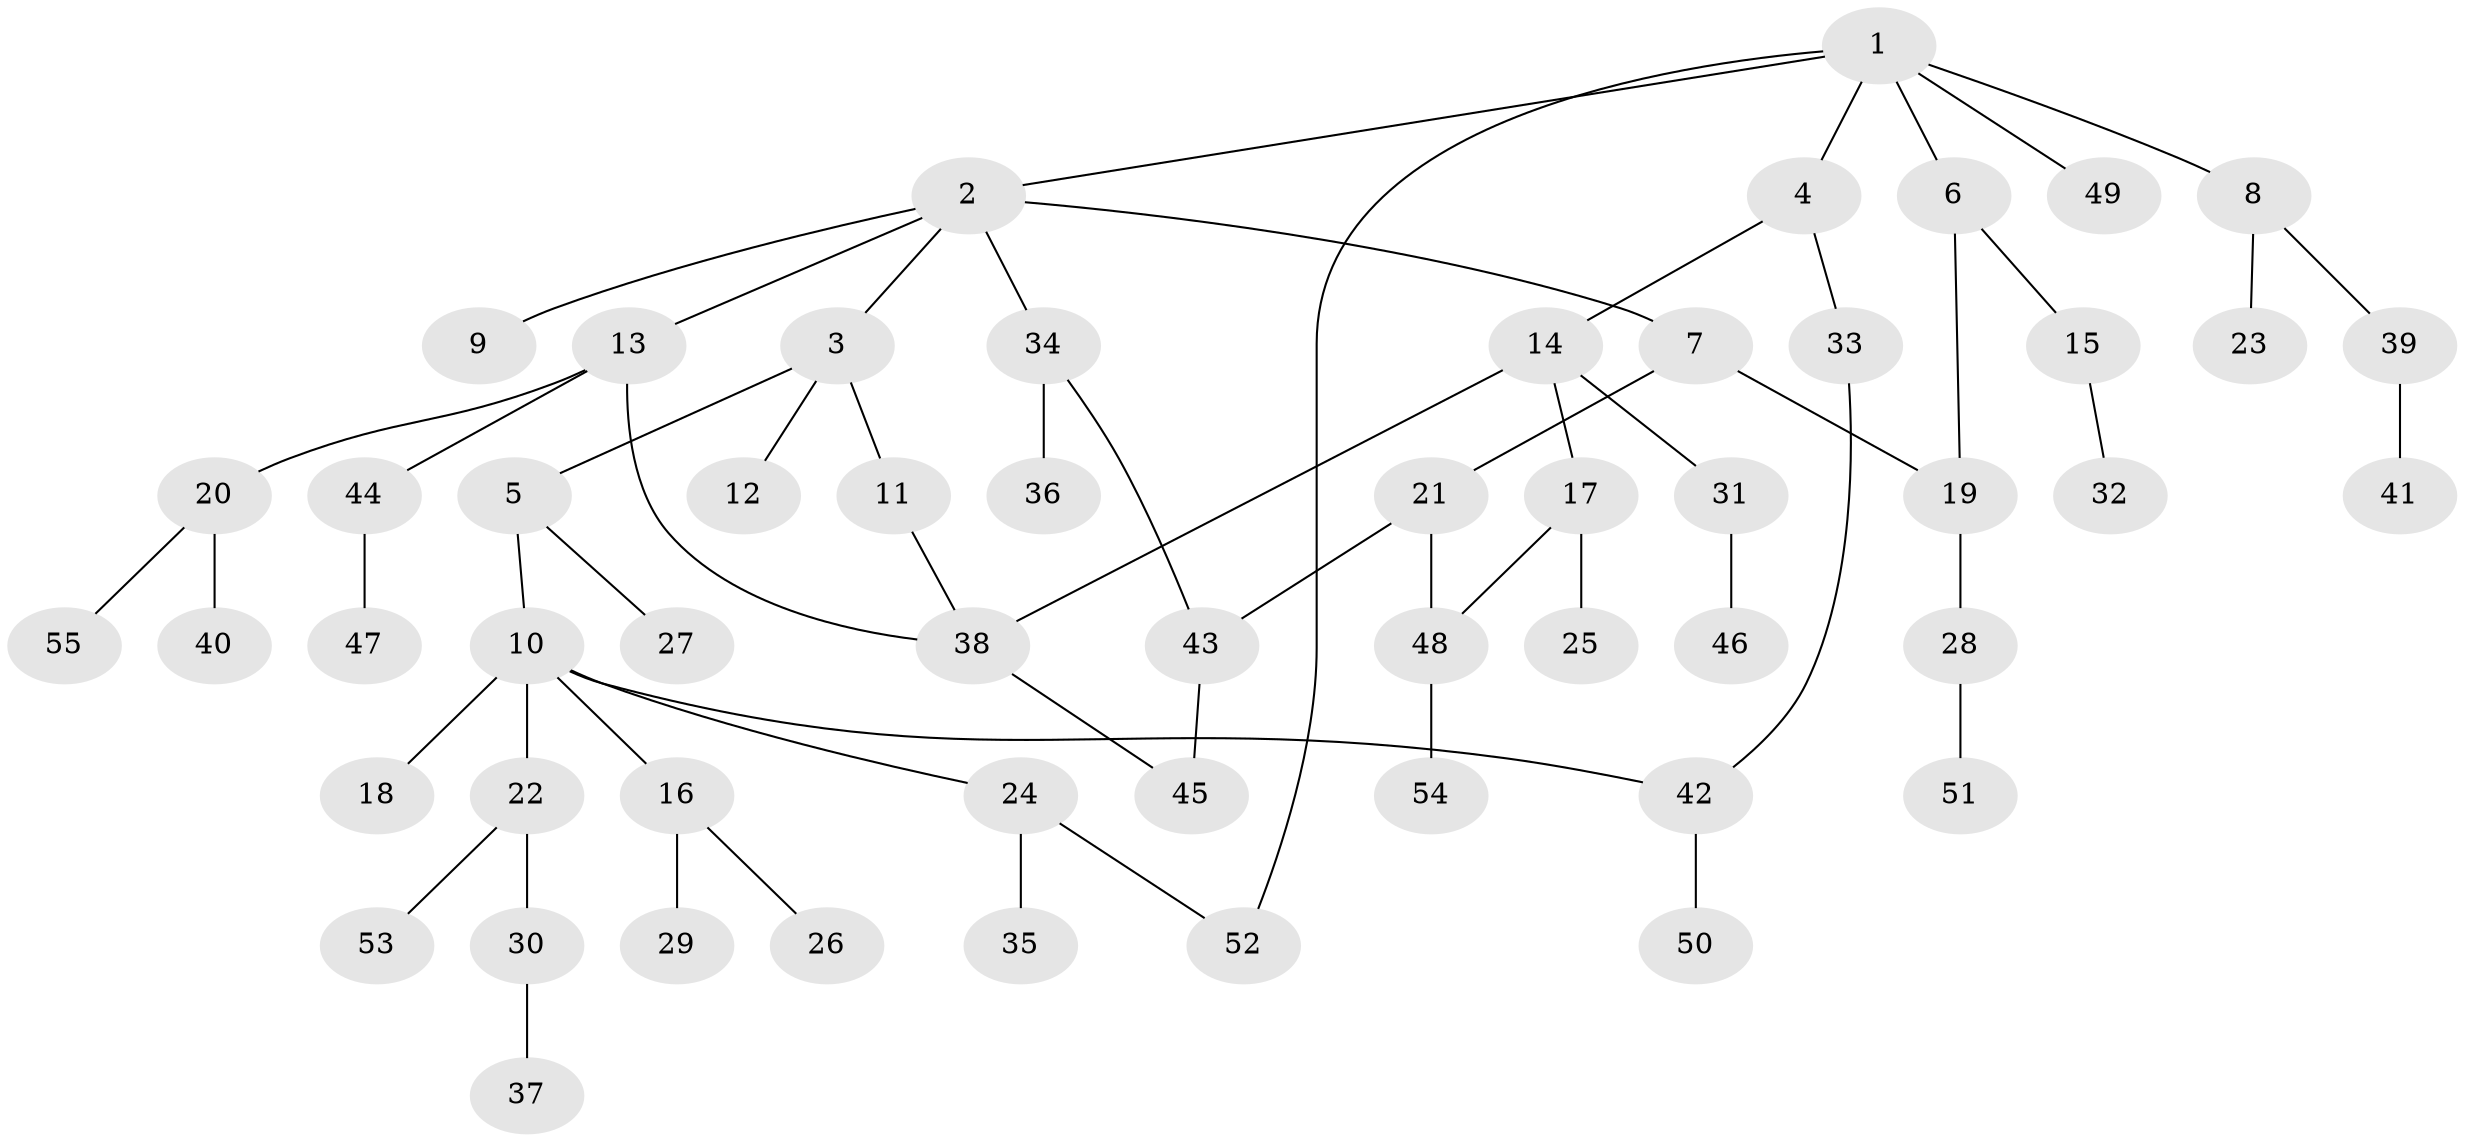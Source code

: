 // Generated by graph-tools (version 1.1) at 2025/01/03/09/25 03:01:00]
// undirected, 55 vertices, 62 edges
graph export_dot {
graph [start="1"]
  node [color=gray90,style=filled];
  1;
  2;
  3;
  4;
  5;
  6;
  7;
  8;
  9;
  10;
  11;
  12;
  13;
  14;
  15;
  16;
  17;
  18;
  19;
  20;
  21;
  22;
  23;
  24;
  25;
  26;
  27;
  28;
  29;
  30;
  31;
  32;
  33;
  34;
  35;
  36;
  37;
  38;
  39;
  40;
  41;
  42;
  43;
  44;
  45;
  46;
  47;
  48;
  49;
  50;
  51;
  52;
  53;
  54;
  55;
  1 -- 2;
  1 -- 4;
  1 -- 6;
  1 -- 8;
  1 -- 49;
  1 -- 52;
  2 -- 3;
  2 -- 7;
  2 -- 9;
  2 -- 13;
  2 -- 34;
  3 -- 5;
  3 -- 11;
  3 -- 12;
  4 -- 14;
  4 -- 33;
  5 -- 10;
  5 -- 27;
  6 -- 15;
  6 -- 19;
  7 -- 21;
  7 -- 19;
  8 -- 23;
  8 -- 39;
  10 -- 16;
  10 -- 18;
  10 -- 22;
  10 -- 24;
  10 -- 42;
  11 -- 38;
  13 -- 20;
  13 -- 44;
  13 -- 38;
  14 -- 17;
  14 -- 31;
  14 -- 38;
  15 -- 32;
  16 -- 26;
  16 -- 29;
  17 -- 25;
  17 -- 48;
  19 -- 28;
  20 -- 40;
  20 -- 55;
  21 -- 43;
  21 -- 48;
  22 -- 30;
  22 -- 53;
  24 -- 35;
  24 -- 52;
  28 -- 51;
  30 -- 37;
  31 -- 46;
  33 -- 42;
  34 -- 36;
  34 -- 43;
  38 -- 45;
  39 -- 41;
  42 -- 50;
  43 -- 45;
  44 -- 47;
  48 -- 54;
}
